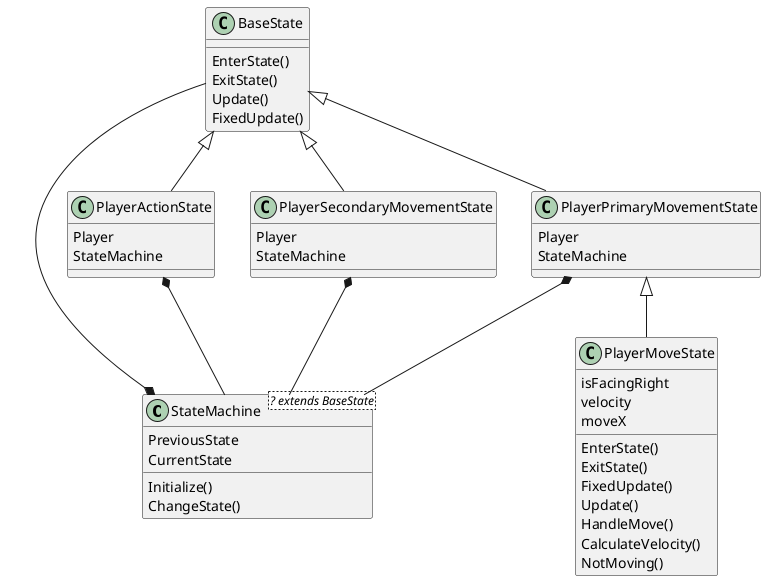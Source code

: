 @startuml
'https://plantuml.com/class-diagram

'interface IDamageable
'IDamageable : MaxHealth
'IDamageable : CurrentHealth
'IDamageable : HealHealth()
'IDamageable : LoseHealth()
'IDamageable : Die()

class StateMachine<? extends BaseState>
StateMachine *-up- BaseState
StateMachine : PreviousState
StateMachine : CurrentState
StateMachine : Initialize()
StateMachine : ChangeState()

class BaseState
BaseState : EnterState()
BaseState : ExitState()
BaseState : Update()
BaseState : FixedUpdate()

class PlayerActionState extends BaseState
PlayerActionState : Player
PlayerActionState : StateMachine
PlayerActionState *-- StateMachine

class PlayerPrimaryMovementState extends BaseState
PlayerPrimaryMovementState : Player
PlayerPrimaryMovementState : StateMachine
PlayerPrimaryMovementState *-- StateMachine


class PlayerSecondaryMovementState extends BaseState
PlayerSecondaryMovementState : Player
PlayerSecondaryMovementState : StateMachine
PlayerSecondaryMovementState *-- StateMachine


'class PlayerPrimaryIdleState extends PlayerPrimaryMovementState
'PlayerPrimaryIdleState : HandleMove()
'class PlayerSecondaryIdleState extends PlayerSecondaryMovementState
'PlayerSecondaryIdleState : coyoteCounter
'PlayerSecondaryIdleState : Update()
'PlayerSecondaryIdleState : HandleJump()
'PlayerSecondaryIdleState : HandleCrouch()
class PlayerMoveState extends PlayerPrimaryMovementState
PlayerMoveState : isFacingRight
PlayerMoveState : velocity
PlayerMoveState : moveX
PlayerMoveState : EnterState()
PlayerMoveState : ExitState()
PlayerMoveState : FixedUpdate()
PlayerMoveState : Update()
PlayerMoveState : HandleMove()
PlayerMoveState : CalculateVelocity()
PlayerMoveState : NotMoving()


'class PlayerListenState extends PlayerActionState
'PlayerListenState : HandleAttack()
'class PlayerJumpState extends PlayerSecondaryMovementState
'PlayerJumpState : EnterState()
'PlayerJumpState : ExitState()
'PlayerJumpState : Update()
'PlayerJumpState : HandleJumpCancel()
'class PlayerFallState extends PlayerSecondaryMovementState
'PlayerFallState : jumpBufferCounter
'PlayerFallState : fallSpeed
'PlayerFallState : EnterState()
'PlayerFallState : ExitState()
'PlayerFallState : FixedUpdate()
'PlayerFallState : Update()
'PlayerFallState : HandleJump()
'class PlayerAttackState extends PlayerActionState
'PlayerAttackState : EnterState()
'class PlayerCrouchState extends PlayerSecondaryMovementState
'PlayerCrouchState : EnterState()
'PlayerCrouchState : ExitState()
'PlayerCrouchState : Update()
'PlayerCrouchState : HandleCrouchCancel()
'PlayerCrouchState : HandleJump()'



'
'class Player implements IDamageable
'Player : PrimaryMovementStateMachine
'Player : SecondaryMovementStateMachine
'Player : ActionStateMachine
'Player : PrimaryIdleState
'Player : SecondaryIdleState
'Player : MoveState
'Player : ListenState
'Player : JumpState
'Player : FallState
'Player : AttackState
'Player : CrouchState
'Player *-- StateMachine
'Player *-- PlayerActionState
'Player *-- PlayerPrimaryMovementState
'Player *-- PlayerSecondaryMovementState


@enduml